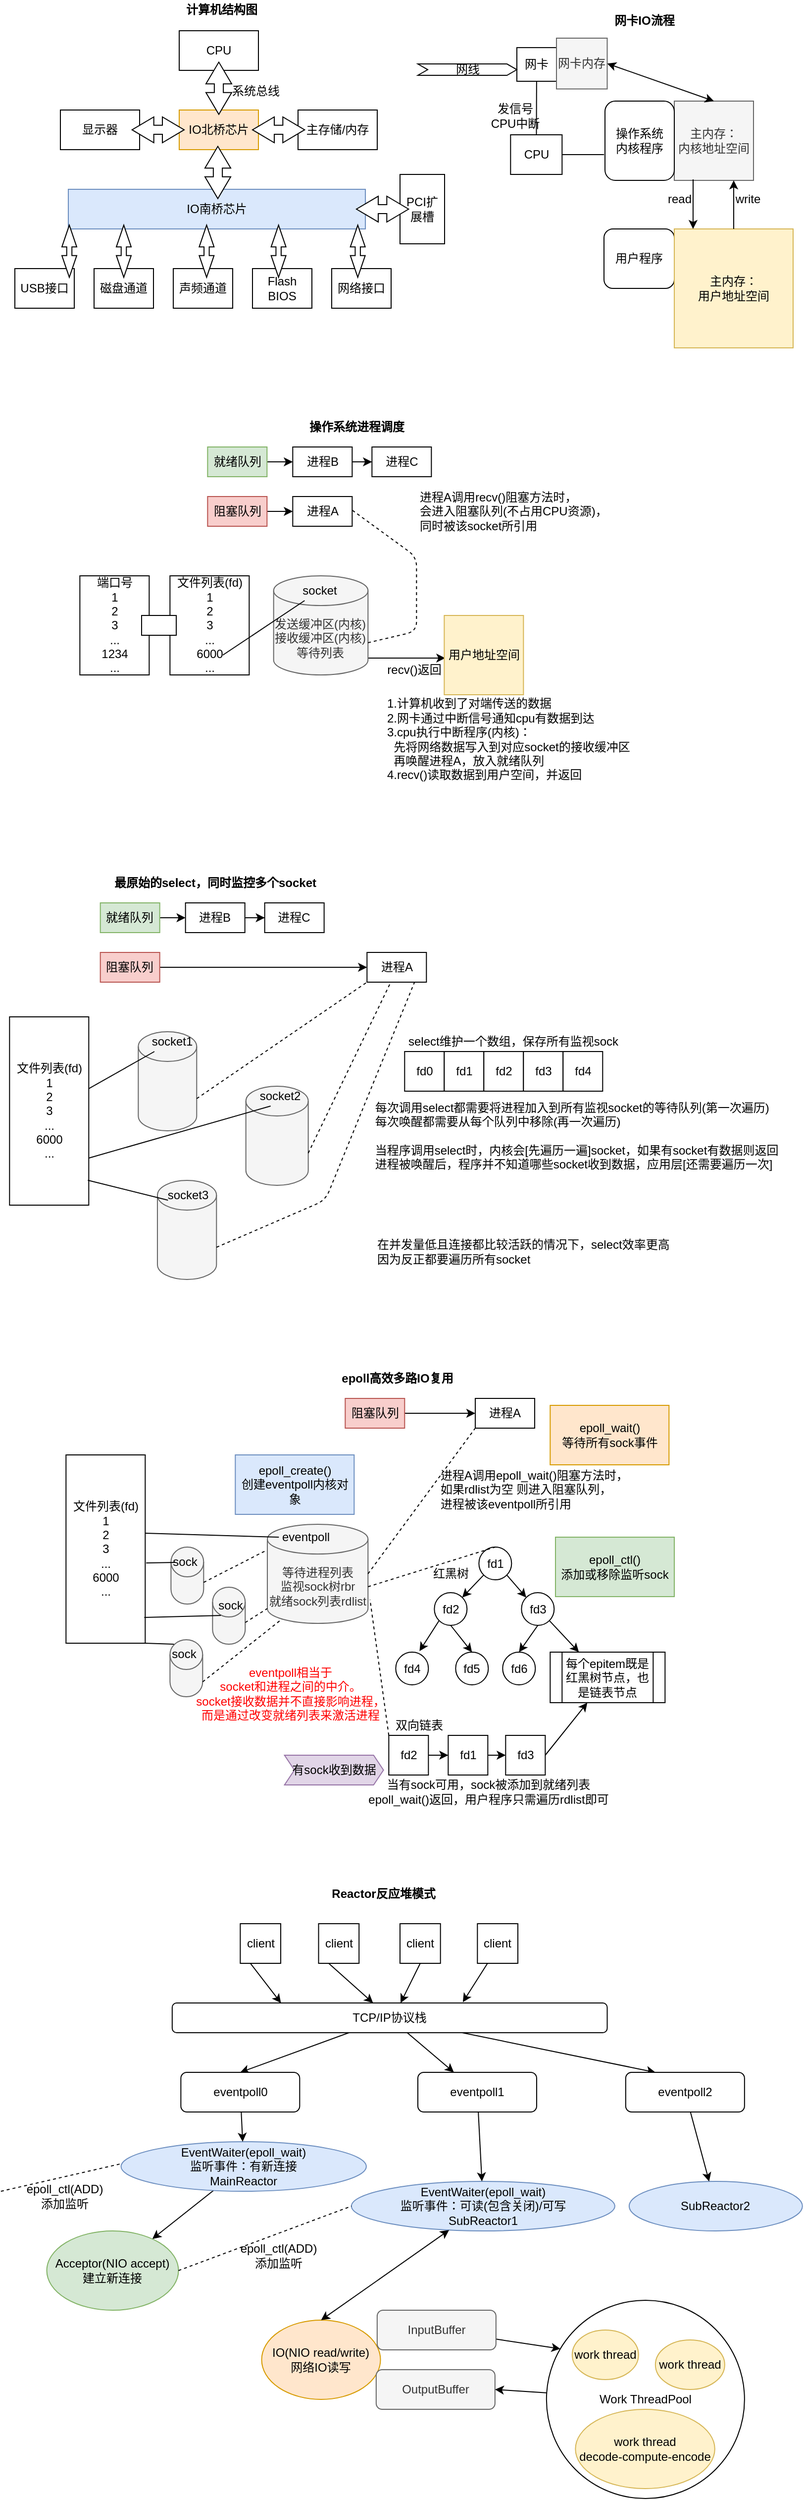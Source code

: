 <mxfile version="13.10.0" type="github">
  <diagram id="yQU9XVNkyh9_PEf1FD41" name="Page-1">
    <mxGraphModel dx="1422" dy="794" grid="1" gridSize="10" guides="1" tooltips="1" connect="1" arrows="1" fold="1" page="1" pageScale="1" pageWidth="827" pageHeight="1169" math="0" shadow="0">
      <root>
        <mxCell id="0" />
        <mxCell id="1" parent="0" />
        <mxCell id="0O0ggUQHUPl4NejqoUbk-1" value="IO北桥芯片" style="rounded=0;whiteSpace=wrap;html=1;fillColor=#ffe6cc;strokeColor=#d79b00;" parent="1" vertex="1">
          <mxGeometry x="191" y="120" width="80" height="40" as="geometry" />
        </mxCell>
        <mxCell id="0O0ggUQHUPl4NejqoUbk-2" value="CPU" style="rounded=0;whiteSpace=wrap;html=1;" parent="1" vertex="1">
          <mxGeometry x="191" y="40" width="80" height="40" as="geometry" />
        </mxCell>
        <mxCell id="0O0ggUQHUPl4NejqoUbk-3" value="显示器" style="rounded=0;whiteSpace=wrap;html=1;" parent="1" vertex="1">
          <mxGeometry x="71" y="120" width="80" height="40" as="geometry" />
        </mxCell>
        <mxCell id="0O0ggUQHUPl4NejqoUbk-4" value="主存储/内存" style="rounded=0;whiteSpace=wrap;html=1;" parent="1" vertex="1">
          <mxGeometry x="311" y="120" width="80" height="40" as="geometry" />
        </mxCell>
        <mxCell id="0O0ggUQHUPl4NejqoUbk-5" value="IO南桥芯片" style="rounded=0;whiteSpace=wrap;html=1;fillColor=#dae8fc;strokeColor=#6c8ebf;" parent="1" vertex="1">
          <mxGeometry x="79" y="200" width="300" height="40" as="geometry" />
        </mxCell>
        <mxCell id="0O0ggUQHUPl4NejqoUbk-6" value="USB接口" style="rounded=0;whiteSpace=wrap;html=1;" parent="1" vertex="1">
          <mxGeometry x="25" y="280" width="60" height="40" as="geometry" />
        </mxCell>
        <mxCell id="0O0ggUQHUPl4NejqoUbk-7" value="磁盘通道" style="rounded=0;whiteSpace=wrap;html=1;" parent="1" vertex="1">
          <mxGeometry x="105" y="280" width="60" height="40" as="geometry" />
        </mxCell>
        <mxCell id="0O0ggUQHUPl4NejqoUbk-8" value="声频通道" style="rounded=0;whiteSpace=wrap;html=1;" parent="1" vertex="1">
          <mxGeometry x="185" y="280" width="60" height="40" as="geometry" />
        </mxCell>
        <mxCell id="0O0ggUQHUPl4NejqoUbk-9" value="Flash BIOS" style="rounded=0;whiteSpace=wrap;html=1;" parent="1" vertex="1">
          <mxGeometry x="265" y="280" width="60" height="40" as="geometry" />
        </mxCell>
        <mxCell id="0O0ggUQHUPl4NejqoUbk-10" value="网络接口" style="rounded=0;whiteSpace=wrap;html=1;" parent="1" vertex="1">
          <mxGeometry x="345" y="280" width="60" height="40" as="geometry" />
        </mxCell>
        <mxCell id="0O0ggUQHUPl4NejqoUbk-11" value="PCI扩展槽" style="rounded=0;whiteSpace=wrap;html=1;" parent="1" vertex="1">
          <mxGeometry x="414" y="185" width="45" height="70" as="geometry" />
        </mxCell>
        <mxCell id="0O0ggUQHUPl4NejqoUbk-16" value="" style="html=1;shadow=0;dashed=0;align=center;verticalAlign=middle;shape=mxgraph.arrows2.twoWayArrow;dy=0.65;dx=22;rotation=90;" parent="1" vertex="1">
          <mxGeometry x="204.67" y="85" width="52.66" height="26.02" as="geometry" />
        </mxCell>
        <mxCell id="0O0ggUQHUPl4NejqoUbk-17" value="系统总线" style="text;html=1;strokeColor=none;fillColor=none;align=center;verticalAlign=middle;whiteSpace=wrap;rounded=0;" parent="1" vertex="1">
          <mxGeometry x="241" y="91.02" width="55" height="20" as="geometry" />
        </mxCell>
        <mxCell id="0O0ggUQHUPl4NejqoUbk-19" value="" style="html=1;shadow=0;dashed=0;align=center;verticalAlign=middle;shape=mxgraph.arrows2.twoWayArrow;dy=0.65;dx=22;rotation=90;" parent="1" vertex="1">
          <mxGeometry x="53.67" y="255" width="52.66" height="15" as="geometry" />
        </mxCell>
        <mxCell id="0O0ggUQHUPl4NejqoUbk-20" value="" style="html=1;shadow=0;dashed=0;align=center;verticalAlign=middle;shape=mxgraph.arrows2.twoWayArrow;dy=0.65;dx=22;rotation=90;" parent="1" vertex="1">
          <mxGeometry x="108.67" y="255" width="52.66" height="15" as="geometry" />
        </mxCell>
        <mxCell id="0O0ggUQHUPl4NejqoUbk-21" value="" style="html=1;shadow=0;dashed=0;align=center;verticalAlign=middle;shape=mxgraph.arrows2.twoWayArrow;dy=0.65;dx=22;rotation=90;" parent="1" vertex="1">
          <mxGeometry x="192.34" y="255" width="52.66" height="15" as="geometry" />
        </mxCell>
        <mxCell id="0O0ggUQHUPl4NejqoUbk-22" value="" style="html=1;shadow=0;dashed=0;align=center;verticalAlign=middle;shape=mxgraph.arrows2.twoWayArrow;dy=0.65;dx=22;rotation=90;" parent="1" vertex="1">
          <mxGeometry x="265" y="255" width="52.66" height="15" as="geometry" />
        </mxCell>
        <mxCell id="0O0ggUQHUPl4NejqoUbk-23" value="" style="html=1;shadow=0;dashed=0;align=center;verticalAlign=middle;shape=mxgraph.arrows2.twoWayArrow;dy=0.65;dx=22;rotation=90;" parent="1" vertex="1">
          <mxGeometry x="345" y="255" width="52.66" height="15" as="geometry" />
        </mxCell>
        <mxCell id="0O0ggUQHUPl4NejqoUbk-24" value="" style="html=1;shadow=0;dashed=0;align=center;verticalAlign=middle;shape=mxgraph.arrows2.twoWayArrow;dy=0.65;dx=22;rotation=90;" parent="1" vertex="1">
          <mxGeometry x="203.67" y="170" width="52.66" height="26.02" as="geometry" />
        </mxCell>
        <mxCell id="0O0ggUQHUPl4NejqoUbk-25" value="" style="html=1;shadow=0;dashed=0;align=center;verticalAlign=middle;shape=mxgraph.arrows2.twoWayArrow;dy=0.65;dx=22;rotation=0;" parent="1" vertex="1">
          <mxGeometry x="143.34" y="126.98" width="52.66" height="26.02" as="geometry" />
        </mxCell>
        <mxCell id="0O0ggUQHUPl4NejqoUbk-26" value="" style="html=1;shadow=0;dashed=0;align=center;verticalAlign=middle;shape=mxgraph.arrows2.twoWayArrow;dy=0.65;dx=22;rotation=0;" parent="1" vertex="1">
          <mxGeometry x="265" y="126.98" width="52.66" height="26.02" as="geometry" />
        </mxCell>
        <mxCell id="0O0ggUQHUPl4NejqoUbk-27" value="" style="html=1;shadow=0;dashed=0;align=center;verticalAlign=middle;shape=mxgraph.arrows2.twoWayArrow;dy=0.65;dx=22;rotation=0;" parent="1" vertex="1">
          <mxGeometry x="370" y="206.99" width="52.66" height="26.02" as="geometry" />
        </mxCell>
        <mxCell id="0O0ggUQHUPl4NejqoUbk-28" value="计算机结构图" style="text;html=1;strokeColor=none;fillColor=none;align=center;verticalAlign=middle;whiteSpace=wrap;rounded=0;fontStyle=1" parent="1" vertex="1">
          <mxGeometry x="177.33" y="9" width="113.67" height="20" as="geometry" />
        </mxCell>
        <mxCell id="0O0ggUQHUPl4NejqoUbk-29" value="网卡IO流程" style="text;html=1;strokeColor=none;fillColor=none;align=center;verticalAlign=middle;whiteSpace=wrap;rounded=0;fontStyle=1" parent="1" vertex="1">
          <mxGeometry x="606" y="20" width="110" height="20" as="geometry" />
        </mxCell>
        <mxCell id="0O0ggUQHUPl4NejqoUbk-31" value="网卡" style="rounded=0;whiteSpace=wrap;html=1;" parent="1" vertex="1">
          <mxGeometry x="532" y="57.04" width="40" height="33.98" as="geometry" />
        </mxCell>
        <mxCell id="0O0ggUQHUPl4NejqoUbk-32" value="网线" style="html=1;shadow=0;dashed=0;align=center;verticalAlign=middle;shape=mxgraph.arrows2.arrow;dy=0;dx=10;notch=10;" parent="1" vertex="1">
          <mxGeometry x="432" y="73.52" width="100" height="11.48" as="geometry" />
        </mxCell>
        <mxCell id="0O0ggUQHUPl4NejqoUbk-34" value="主内存：&lt;br&gt;内核地址空间" style="whiteSpace=wrap;html=1;aspect=fixed;fillColor=#f5f5f5;strokeColor=#666666;fontColor=#333333;" parent="1" vertex="1">
          <mxGeometry x="691" y="111.02" width="80" height="80" as="geometry" />
        </mxCell>
        <mxCell id="0O0ggUQHUPl4NejqoUbk-37" value="操作系统&lt;br&gt;内核程序" style="rounded=1;whiteSpace=wrap;html=1;" parent="1" vertex="1">
          <mxGeometry x="621" y="111.02" width="70" height="80" as="geometry" />
        </mxCell>
        <mxCell id="YSoHbs1g0Of7jDAoTYoA-2" value="用户程序" style="rounded=1;whiteSpace=wrap;html=1;" parent="1" vertex="1">
          <mxGeometry x="620" y="240" width="71" height="60" as="geometry" />
        </mxCell>
        <mxCell id="YSoHbs1g0Of7jDAoTYoA-3" value="主内存：&lt;br&gt;用户地址空间" style="whiteSpace=wrap;html=1;aspect=fixed;fillColor=#fff2cc;strokeColor=#d6b656;" parent="1" vertex="1">
          <mxGeometry x="691" y="240" width="120" height="120" as="geometry" />
        </mxCell>
        <mxCell id="YSoHbs1g0Of7jDAoTYoA-6" value="" style="endArrow=classic;html=1;entryX=0.158;entryY=0;entryDx=0;entryDy=0;entryPerimeter=0;" parent="1" target="YSoHbs1g0Of7jDAoTYoA-3" edge="1">
          <mxGeometry width="50" height="50" relative="1" as="geometry">
            <mxPoint x="710" y="190" as="sourcePoint" />
            <mxPoint x="440" y="370" as="targetPoint" />
          </mxGeometry>
        </mxCell>
        <mxCell id="YSoHbs1g0Of7jDAoTYoA-7" value="read" style="text;html=1;align=center;verticalAlign=middle;resizable=0;points=[];autosize=1;" parent="1" vertex="1">
          <mxGeometry x="676" y="200" width="40" height="20" as="geometry" />
        </mxCell>
        <mxCell id="YSoHbs1g0Of7jDAoTYoA-8" value="" style="endArrow=classic;html=1;entryX=0.75;entryY=1;entryDx=0;entryDy=0;" parent="1" source="YSoHbs1g0Of7jDAoTYoA-3" target="0O0ggUQHUPl4NejqoUbk-34" edge="1">
          <mxGeometry width="50" height="50" relative="1" as="geometry">
            <mxPoint x="390" y="420" as="sourcePoint" />
            <mxPoint x="440" y="370" as="targetPoint" />
          </mxGeometry>
        </mxCell>
        <mxCell id="YSoHbs1g0Of7jDAoTYoA-9" value="write" style="text;html=1;align=center;verticalAlign=middle;resizable=0;points=[];autosize=1;" parent="1" vertex="1">
          <mxGeometry x="745" y="200" width="40" height="20" as="geometry" />
        </mxCell>
        <mxCell id="YSoHbs1g0Of7jDAoTYoA-10" value="CPU" style="rounded=0;whiteSpace=wrap;html=1;" parent="1" vertex="1">
          <mxGeometry x="525.66" y="145" width="52" height="40" as="geometry" />
        </mxCell>
        <mxCell id="YSoHbs1g0Of7jDAoTYoA-11" value="" style="endArrow=none;html=1;" parent="1" source="YSoHbs1g0Of7jDAoTYoA-10" target="0O0ggUQHUPl4NejqoUbk-31" edge="1">
          <mxGeometry width="50" height="50" relative="1" as="geometry">
            <mxPoint x="530" y="196.02" as="sourcePoint" />
            <mxPoint x="585" y="146" as="targetPoint" />
          </mxGeometry>
        </mxCell>
        <mxCell id="YSoHbs1g0Of7jDAoTYoA-14" value="发信号&lt;br&gt;CPU中断" style="text;html=1;align=center;verticalAlign=middle;resizable=0;points=[];autosize=1;" parent="1" vertex="1">
          <mxGeometry x="500" y="111.02" width="60" height="30" as="geometry" />
        </mxCell>
        <mxCell id="YSoHbs1g0Of7jDAoTYoA-16" value="" style="endArrow=none;html=1;exitX=1;exitY=0.5;exitDx=0;exitDy=0;" parent="1" source="YSoHbs1g0Of7jDAoTYoA-10" edge="1">
          <mxGeometry width="50" height="50" relative="1" as="geometry">
            <mxPoint x="613" y="201" as="sourcePoint" />
            <mxPoint x="620" y="165" as="targetPoint" />
          </mxGeometry>
        </mxCell>
        <mxCell id="YSoHbs1g0Of7jDAoTYoA-17" value="操作系统进程调度" style="text;html=1;align=center;verticalAlign=middle;resizable=0;points=[];autosize=1;fontStyle=1" parent="1" vertex="1">
          <mxGeometry x="314.67" y="430" width="110" height="20" as="geometry" />
        </mxCell>
        <mxCell id="YSoHbs1g0Of7jDAoTYoA-25" value="" style="edgeStyle=orthogonalEdgeStyle;rounded=0;orthogonalLoop=1;jettySize=auto;html=1;entryX=0;entryY=0.5;entryDx=0;entryDy=0;" parent="1" source="YSoHbs1g0Of7jDAoTYoA-18" edge="1">
          <mxGeometry relative="1" as="geometry">
            <mxPoint x="305.67" y="475" as="targetPoint" />
          </mxGeometry>
        </mxCell>
        <mxCell id="YSoHbs1g0Of7jDAoTYoA-18" value="就绪队列" style="whiteSpace=wrap;html=1;fillColor=#d5e8d4;strokeColor=#82b366;" parent="1" vertex="1">
          <mxGeometry x="219.67" y="460" width="60" height="30" as="geometry" />
        </mxCell>
        <mxCell id="YSoHbs1g0Of7jDAoTYoA-30" value="" style="edgeStyle=orthogonalEdgeStyle;rounded=0;orthogonalLoop=1;jettySize=auto;html=1;" parent="1" source="YSoHbs1g0Of7jDAoTYoA-21" target="YSoHbs1g0Of7jDAoTYoA-22" edge="1">
          <mxGeometry relative="1" as="geometry" />
        </mxCell>
        <mxCell id="YSoHbs1g0Of7jDAoTYoA-21" value="进程B" style="whiteSpace=wrap;html=1;" parent="1" vertex="1">
          <mxGeometry x="305.67" y="460" width="60" height="30" as="geometry" />
        </mxCell>
        <mxCell id="YSoHbs1g0Of7jDAoTYoA-22" value="进程C" style="whiteSpace=wrap;html=1;" parent="1" vertex="1">
          <mxGeometry x="385.67" y="460" width="60" height="30" as="geometry" />
        </mxCell>
        <mxCell id="YSoHbs1g0Of7jDAoTYoA-31" value="" style="edgeStyle=orthogonalEdgeStyle;rounded=0;orthogonalLoop=1;jettySize=auto;html=1;entryX=0;entryY=0.5;entryDx=0;entryDy=0;" parent="1" source="YSoHbs1g0Of7jDAoTYoA-32" target="YSoHbs1g0Of7jDAoTYoA-33" edge="1">
          <mxGeometry relative="1" as="geometry" />
        </mxCell>
        <mxCell id="YSoHbs1g0Of7jDAoTYoA-32" value="阻塞队列" style="whiteSpace=wrap;html=1;fillColor=#f8cecc;strokeColor=#b85450;" parent="1" vertex="1">
          <mxGeometry x="219.67" y="510" width="60" height="30" as="geometry" />
        </mxCell>
        <mxCell id="YSoHbs1g0Of7jDAoTYoA-33" value="进程A" style="whiteSpace=wrap;html=1;" parent="1" vertex="1">
          <mxGeometry x="305.67" y="510" width="60" height="30" as="geometry" />
        </mxCell>
        <mxCell id="YSoHbs1g0Of7jDAoTYoA-34" value="文件列表(fd)&lt;br&gt;1&lt;br&gt;2&lt;br&gt;3&lt;br&gt;...&lt;br&gt;6000&lt;br&gt;..." style="whiteSpace=wrap;html=1;" parent="1" vertex="1">
          <mxGeometry x="181.67" y="590" width="80" height="100" as="geometry" />
        </mxCell>
        <mxCell id="YSoHbs1g0Of7jDAoTYoA-43" value="" style="edgeStyle=orthogonalEdgeStyle;rounded=0;orthogonalLoop=1;jettySize=auto;html=1;" parent="1" edge="1">
          <mxGeometry relative="1" as="geometry">
            <mxPoint x="381.67" y="673" as="sourcePoint" />
            <mxPoint x="459.67" y="673" as="targetPoint" />
          </mxGeometry>
        </mxCell>
        <mxCell id="YSoHbs1g0Of7jDAoTYoA-35" value="发送缓冲区(内核)&lt;br&gt;接收缓冲区(内核)&lt;br&gt;等待列表" style="shape=cylinder3;whiteSpace=wrap;html=1;boundedLbl=1;backgroundOutline=1;size=15;align=center;fillColor=#f5f5f5;strokeColor=#666666;fontColor=#333333;" parent="1" vertex="1">
          <mxGeometry x="286.34" y="590" width="95.33" height="100" as="geometry" />
        </mxCell>
        <mxCell id="YSoHbs1g0Of7jDAoTYoA-36" value="" style="endArrow=none;dashed=1;html=1;entryX=1;entryY=0.75;entryDx=0;entryDy=0;exitX=1;exitY=0;exitDx=0;exitDy=67.5;exitPerimeter=0;" parent="1" source="YSoHbs1g0Of7jDAoTYoA-35" edge="1">
          <mxGeometry width="50" height="50" relative="1" as="geometry">
            <mxPoint x="420.67" y="646" as="sourcePoint" />
            <mxPoint x="365.67" y="523.75" as="targetPoint" />
            <Array as="points">
              <mxPoint x="430.67" y="646" />
              <mxPoint x="430.67" y="571" />
            </Array>
          </mxGeometry>
        </mxCell>
        <mxCell id="YSoHbs1g0Of7jDAoTYoA-37" value="socket" style="text;html=1;strokeColor=none;fillColor=none;align=center;verticalAlign=middle;whiteSpace=wrap;rounded=0;" parent="1" vertex="1">
          <mxGeometry x="312.67" y="595" width="40" height="20" as="geometry" />
        </mxCell>
        <mxCell id="YSoHbs1g0Of7jDAoTYoA-38" value="" style="endArrow=none;html=1;exitX=0.667;exitY=0.8;exitDx=0;exitDy=0;exitPerimeter=0;" parent="1" source="YSoHbs1g0Of7jDAoTYoA-34" target="YSoHbs1g0Of7jDAoTYoA-37" edge="1">
          <mxGeometry width="50" height="50" relative="1" as="geometry">
            <mxPoint x="471.67" y="490" as="sourcePoint" />
            <mxPoint x="521.67" y="440" as="targetPoint" />
          </mxGeometry>
        </mxCell>
        <mxCell id="YSoHbs1g0Of7jDAoTYoA-39" value="进程A调用recv()阻塞方法时，&lt;br&gt;会进入阻塞队列(不占用CPU资源)，&lt;br&gt;同时被该socket所引用" style="text;html=1;align=left;verticalAlign=middle;resizable=0;points=[];autosize=1;" parent="1" vertex="1">
          <mxGeometry x="431.67" y="500" width="200" height="50" as="geometry" />
        </mxCell>
        <mxCell id="YSoHbs1g0Of7jDAoTYoA-40" value="1.计算机收到了对端传送的数据&lt;br&gt;2.网卡通过中断信号通知cpu有数据到达&lt;br&gt;3.cpu执行中断程序(内核)：&lt;br&gt;&amp;nbsp; 先将网络数据写入到对应socket的接收缓冲区&lt;br&gt;&amp;nbsp; 再唤醒进程A，放入就绪队列&lt;br&gt;4.recv()读取数据到用户空间，并返回" style="text;html=1;align=left;verticalAlign=middle;resizable=0;points=[];autosize=1;" parent="1" vertex="1">
          <mxGeometry x="399.33" y="710" width="260" height="90" as="geometry" />
        </mxCell>
        <mxCell id="YSoHbs1g0Of7jDAoTYoA-41" value="用户地址空间" style="whiteSpace=wrap;html=1;aspect=fixed;fillColor=#fff2cc;strokeColor=#d6b656;" parent="1" vertex="1">
          <mxGeometry x="458.67" y="630" width="80" height="80" as="geometry" />
        </mxCell>
        <mxCell id="YSoHbs1g0Of7jDAoTYoA-44" value="recv()返回" style="text;html=1;align=center;verticalAlign=middle;resizable=0;points=[];autosize=1;" parent="1" vertex="1">
          <mxGeometry x="392.67" y="675" width="70" height="20" as="geometry" />
        </mxCell>
        <mxCell id="YSoHbs1g0Of7jDAoTYoA-46" value="网卡内存" style="whiteSpace=wrap;html=1;aspect=fixed;fillColor=#f5f5f5;strokeColor=#666666;fontColor=#333333;" parent="1" vertex="1">
          <mxGeometry x="572" y="47.5" width="51.25" height="51.25" as="geometry" />
        </mxCell>
        <mxCell id="YSoHbs1g0Of7jDAoTYoA-48" value="" style="endArrow=classic;startArrow=classic;html=1;entryX=1;entryY=0.5;entryDx=0;entryDy=0;exitX=0.5;exitY=0;exitDx=0;exitDy=0;" parent="1" source="0O0ggUQHUPl4NejqoUbk-34" target="YSoHbs1g0Of7jDAoTYoA-46" edge="1">
          <mxGeometry width="50" height="50" relative="1" as="geometry">
            <mxPoint x="390" y="400" as="sourcePoint" />
            <mxPoint x="440" y="350" as="targetPoint" />
          </mxGeometry>
        </mxCell>
        <mxCell id="YSoHbs1g0Of7jDAoTYoA-49" value="端口号&lt;br&gt;1&lt;br&gt;2&lt;br&gt;3&lt;br&gt;...&lt;br&gt;1234&lt;br&gt;..." style="whiteSpace=wrap;html=1;" parent="1" vertex="1">
          <mxGeometry x="90.67" y="590" width="70" height="100" as="geometry" />
        </mxCell>
        <mxCell id="YSoHbs1g0Of7jDAoTYoA-51" value="" style="rounded=0;whiteSpace=wrap;html=1;align=left;" parent="1" vertex="1">
          <mxGeometry x="153" y="630" width="35" height="20" as="geometry" />
        </mxCell>
        <mxCell id="IQ0oZYOpI-zYL626lHms-1" value="" style="edgeStyle=orthogonalEdgeStyle;rounded=0;orthogonalLoop=1;jettySize=auto;html=1;entryX=0;entryY=0.5;entryDx=0;entryDy=0;" parent="1" source="IQ0oZYOpI-zYL626lHms-2" edge="1">
          <mxGeometry relative="1" as="geometry">
            <mxPoint x="197.33" y="935" as="targetPoint" />
          </mxGeometry>
        </mxCell>
        <mxCell id="IQ0oZYOpI-zYL626lHms-2" value="就绪队列" style="whiteSpace=wrap;html=1;fillColor=#d5e8d4;strokeColor=#82b366;" parent="1" vertex="1">
          <mxGeometry x="111.33" y="920" width="60" height="30" as="geometry" />
        </mxCell>
        <mxCell id="IQ0oZYOpI-zYL626lHms-3" value="" style="edgeStyle=orthogonalEdgeStyle;rounded=0;orthogonalLoop=1;jettySize=auto;html=1;" parent="1" source="IQ0oZYOpI-zYL626lHms-4" target="IQ0oZYOpI-zYL626lHms-5" edge="1">
          <mxGeometry relative="1" as="geometry" />
        </mxCell>
        <mxCell id="IQ0oZYOpI-zYL626lHms-4" value="进程B" style="whiteSpace=wrap;html=1;" parent="1" vertex="1">
          <mxGeometry x="197.33" y="920" width="60" height="30" as="geometry" />
        </mxCell>
        <mxCell id="IQ0oZYOpI-zYL626lHms-5" value="进程C" style="whiteSpace=wrap;html=1;" parent="1" vertex="1">
          <mxGeometry x="277.33" y="920" width="60" height="30" as="geometry" />
        </mxCell>
        <mxCell id="IQ0oZYOpI-zYL626lHms-6" value="" style="edgeStyle=orthogonalEdgeStyle;rounded=0;orthogonalLoop=1;jettySize=auto;html=1;entryX=0;entryY=0.5;entryDx=0;entryDy=0;" parent="1" source="IQ0oZYOpI-zYL626lHms-7" target="IQ0oZYOpI-zYL626lHms-8" edge="1">
          <mxGeometry relative="1" as="geometry" />
        </mxCell>
        <mxCell id="IQ0oZYOpI-zYL626lHms-7" value="阻塞队列" style="whiteSpace=wrap;html=1;fillColor=#f8cecc;strokeColor=#b85450;" parent="1" vertex="1">
          <mxGeometry x="111.33" y="970" width="60" height="30" as="geometry" />
        </mxCell>
        <mxCell id="IQ0oZYOpI-zYL626lHms-8" value="进程A" style="whiteSpace=wrap;html=1;" parent="1" vertex="1">
          <mxGeometry x="380.66" y="970" width="60" height="30" as="geometry" />
        </mxCell>
        <mxCell id="IQ0oZYOpI-zYL626lHms-9" value="文件列表(fd)&lt;br&gt;1&lt;br&gt;2&lt;br&gt;3&lt;br&gt;...&lt;br&gt;6000&lt;br&gt;..." style="whiteSpace=wrap;html=1;" parent="1" vertex="1">
          <mxGeometry x="19.66" y="1035" width="80" height="190" as="geometry" />
        </mxCell>
        <mxCell id="IQ0oZYOpI-zYL626lHms-10" value="" style="shape=cylinder3;whiteSpace=wrap;html=1;boundedLbl=1;backgroundOutline=1;size=15;align=center;fillColor=#f5f5f5;strokeColor=#666666;fontColor=#333333;" parent="1" vertex="1">
          <mxGeometry x="149.67" y="1050" width="58.99" height="100" as="geometry" />
        </mxCell>
        <mxCell id="IQ0oZYOpI-zYL626lHms-11" value="socket1" style="text;html=1;strokeColor=none;fillColor=none;align=center;verticalAlign=middle;whiteSpace=wrap;rounded=0;" parent="1" vertex="1">
          <mxGeometry x="163.66" y="1050" width="40" height="20" as="geometry" />
        </mxCell>
        <mxCell id="IQ0oZYOpI-zYL626lHms-12" value="" style="endArrow=none;html=1;" parent="1" source="IQ0oZYOpI-zYL626lHms-9" target="IQ0oZYOpI-zYL626lHms-11" edge="1">
          <mxGeometry width="50" height="50" relative="1" as="geometry">
            <mxPoint x="422.33" y="930" as="sourcePoint" />
            <mxPoint x="472.33" y="880" as="targetPoint" />
          </mxGeometry>
        </mxCell>
        <mxCell id="IQ0oZYOpI-zYL626lHms-14" value="最原始的select，同时监控多个socket" style="text;html=1;align=center;verticalAlign=middle;resizable=0;points=[];autosize=1;fontStyle=1" parent="1" vertex="1">
          <mxGeometry x="117.33" y="890" width="220" height="20" as="geometry" />
        </mxCell>
        <mxCell id="IQ0oZYOpI-zYL626lHms-15" value="" style="shape=cylinder3;whiteSpace=wrap;html=1;boundedLbl=1;backgroundOutline=1;size=15;align=center;fillColor=#f5f5f5;strokeColor=#666666;fontColor=#333333;" parent="1" vertex="1">
          <mxGeometry x="258.33" y="1105" width="62.99" height="100" as="geometry" />
        </mxCell>
        <mxCell id="IQ0oZYOpI-zYL626lHms-16" value="" style="shape=cylinder3;whiteSpace=wrap;html=1;boundedLbl=1;backgroundOutline=1;size=15;align=center;fillColor=#f5f5f5;strokeColor=#666666;fontColor=#333333;" parent="1" vertex="1">
          <mxGeometry x="168.99" y="1200" width="59.67" height="100" as="geometry" />
        </mxCell>
        <mxCell id="IQ0oZYOpI-zYL626lHms-17" value="socket2" style="text;html=1;strokeColor=none;fillColor=none;align=center;verticalAlign=middle;whiteSpace=wrap;rounded=0;" parent="1" vertex="1">
          <mxGeometry x="273.32" y="1105" width="40" height="20" as="geometry" />
        </mxCell>
        <mxCell id="IQ0oZYOpI-zYL626lHms-18" value="socket3" style="text;html=1;strokeColor=none;fillColor=none;align=center;verticalAlign=middle;whiteSpace=wrap;rounded=0;" parent="1" vertex="1">
          <mxGeometry x="179.66" y="1205" width="40" height="20" as="geometry" />
        </mxCell>
        <mxCell id="IQ0oZYOpI-zYL626lHms-32" value="" style="endArrow=none;html=1;entryX=0.25;entryY=1;entryDx=0;entryDy=0;exitX=1;exitY=0.75;exitDx=0;exitDy=0;" parent="1" source="IQ0oZYOpI-zYL626lHms-9" target="IQ0oZYOpI-zYL626lHms-17" edge="1">
          <mxGeometry width="50" height="50" relative="1" as="geometry">
            <mxPoint x="93.99" y="1195" as="sourcePoint" />
            <mxPoint x="193.99" y="1035" as="targetPoint" />
          </mxGeometry>
        </mxCell>
        <mxCell id="IQ0oZYOpI-zYL626lHms-33" value="" style="endArrow=none;html=1;exitX=0.988;exitY=0.868;exitDx=0;exitDy=0;exitPerimeter=0;entryX=0;entryY=0.75;entryDx=0;entryDy=0;" parent="1" source="IQ0oZYOpI-zYL626lHms-9" target="IQ0oZYOpI-zYL626lHms-18" edge="1">
          <mxGeometry width="50" height="50" relative="1" as="geometry">
            <mxPoint x="248.66" y="1060" as="sourcePoint" />
            <mxPoint x="298.66" y="1010" as="targetPoint" />
          </mxGeometry>
        </mxCell>
        <mxCell id="IQ0oZYOpI-zYL626lHms-35" value="" style="endArrow=none;dashed=1;html=1;entryX=0;entryY=1;entryDx=0;entryDy=0;exitX=1;exitY=0;exitDx=0;exitDy=67.5;exitPerimeter=0;" parent="1" source="IQ0oZYOpI-zYL626lHms-10" target="IQ0oZYOpI-zYL626lHms-8" edge="1">
          <mxGeometry width="50" height="50" relative="1" as="geometry">
            <mxPoint x="248.66" y="1060" as="sourcePoint" />
            <mxPoint x="298.66" y="1010" as="targetPoint" />
          </mxGeometry>
        </mxCell>
        <mxCell id="IQ0oZYOpI-zYL626lHms-36" value="" style="endArrow=none;dashed=1;html=1;entryX=0.4;entryY=1;entryDx=0;entryDy=0;exitX=1;exitY=0;exitDx=0;exitDy=67.5;exitPerimeter=0;entryPerimeter=0;" parent="1" source="IQ0oZYOpI-zYL626lHms-15" target="IQ0oZYOpI-zYL626lHms-8" edge="1">
          <mxGeometry width="50" height="50" relative="1" as="geometry">
            <mxPoint x="248.66" y="1060" as="sourcePoint" />
            <mxPoint x="298.66" y="1010" as="targetPoint" />
            <Array as="points" />
          </mxGeometry>
        </mxCell>
        <mxCell id="IQ0oZYOpI-zYL626lHms-37" value="" style="endArrow=none;dashed=1;html=1;exitX=1;exitY=0;exitDx=0;exitDy=67.5;exitPerimeter=0;" parent="1" source="IQ0oZYOpI-zYL626lHms-16" edge="1">
          <mxGeometry width="50" height="50" relative="1" as="geometry">
            <mxPoint x="248.66" y="1060" as="sourcePoint" />
            <mxPoint x="428.66" y="1000" as="targetPoint" />
            <Array as="points">
              <mxPoint x="338.66" y="1220" />
            </Array>
          </mxGeometry>
        </mxCell>
        <mxCell id="jj7dlDyVsFg3a79DTdNf-30" value="fd0" style="rounded=0;whiteSpace=wrap;html=1;" parent="1" vertex="1">
          <mxGeometry x="418.66" y="1070" width="40" height="40" as="geometry" />
        </mxCell>
        <mxCell id="jj7dlDyVsFg3a79DTdNf-31" value="fd1" style="rounded=0;whiteSpace=wrap;html=1;" parent="1" vertex="1">
          <mxGeometry x="458.66" y="1070" width="40" height="40" as="geometry" />
        </mxCell>
        <mxCell id="jj7dlDyVsFg3a79DTdNf-32" value="fd2" style="rounded=0;whiteSpace=wrap;html=1;" parent="1" vertex="1">
          <mxGeometry x="498.66" y="1070" width="40" height="40" as="geometry" />
        </mxCell>
        <mxCell id="jj7dlDyVsFg3a79DTdNf-34" value="fd3" style="rounded=0;whiteSpace=wrap;html=1;" parent="1" vertex="1">
          <mxGeometry x="538.66" y="1070" width="40" height="40" as="geometry" />
        </mxCell>
        <mxCell id="jj7dlDyVsFg3a79DTdNf-35" value="&lt;div style=&quot;text-align: left&quot;&gt;&lt;span&gt;每次调用select都需要将进程加入到所有监视socket的等待队列(第一次遍历)&lt;/span&gt;&lt;br&gt;&lt;/div&gt;&lt;div style=&quot;text-align: left&quot;&gt;&lt;span&gt;每次唤醒都需要从每个队列中移除(再一次遍历)&lt;br&gt;&lt;/span&gt;&lt;/div&gt;&lt;div style=&quot;text-align: left&quot;&gt;&lt;span&gt;&lt;br&gt;&lt;/span&gt;&lt;/div&gt;&lt;div style=&quot;text-align: left&quot;&gt;&lt;span&gt;当程序调用select时，内核会[先遍历一遍]socket，如果有socket有数据则返回&lt;br&gt;&lt;/span&gt;&lt;/div&gt;&lt;div style=&quot;text-align: left&quot;&gt;&lt;span&gt;进程被唤醒后，程序并不知道哪些socket收到数据，应用层[还需要遍历一次]&lt;br&gt;&lt;/span&gt;&lt;/div&gt;" style="text;html=1;align=center;verticalAlign=middle;resizable=0;points=[];autosize=1;" parent="1" vertex="1">
          <mxGeometry x="381.66" y="1115" width="420" height="80" as="geometry" />
        </mxCell>
        <mxCell id="jj7dlDyVsFg3a79DTdNf-37" value="fd4" style="rounded=0;whiteSpace=wrap;html=1;" parent="1" vertex="1">
          <mxGeometry x="578.66" y="1070" width="40" height="40" as="geometry" />
        </mxCell>
        <mxCell id="jj7dlDyVsFg3a79DTdNf-38" value="epoll高效多路IO复用" style="text;html=1;align=center;verticalAlign=middle;resizable=0;points=[];autosize=1;fontStyle=1" parent="1" vertex="1">
          <mxGeometry x="345.66" y="1390" width="130" height="20" as="geometry" />
        </mxCell>
        <mxCell id="HRSG6da-3cRrjabeF-wA-2" value="epoll_create()&lt;br&gt;创建eventpoll内核对象" style="rounded=0;whiteSpace=wrap;html=1;fillColor=#dae8fc;strokeColor=#6c8ebf;" parent="1" vertex="1">
          <mxGeometry x="247.66" y="1477" width="120" height="60" as="geometry" />
        </mxCell>
        <mxCell id="HRSG6da-3cRrjabeF-wA-3" value="epoll_ctl()&lt;br&gt;添加或移除监听sock" style="rounded=0;whiteSpace=wrap;html=1;fillColor=#d5e8d4;strokeColor=#82b366;" parent="1" vertex="1">
          <mxGeometry x="571" y="1560" width="120" height="60" as="geometry" />
        </mxCell>
        <mxCell id="HRSG6da-3cRrjabeF-wA-4" value="epoll_wait()&lt;br&gt;等待所有sock事件" style="rounded=0;whiteSpace=wrap;html=1;fillColor=#ffe6cc;strokeColor=#d79b00;" parent="1" vertex="1">
          <mxGeometry x="565.66" y="1427" width="120" height="60" as="geometry" />
        </mxCell>
        <mxCell id="HRSG6da-3cRrjabeF-wA-9" value="" style="edgeStyle=orthogonalEdgeStyle;rounded=0;orthogonalLoop=1;jettySize=auto;html=1;entryX=0;entryY=0.5;entryDx=0;entryDy=0;" parent="1" source="HRSG6da-3cRrjabeF-wA-6" target="HRSG6da-3cRrjabeF-wA-7" edge="1">
          <mxGeometry relative="1" as="geometry" />
        </mxCell>
        <mxCell id="HRSG6da-3cRrjabeF-wA-6" value="fd2" style="rounded=0;whiteSpace=wrap;html=1;" parent="1" vertex="1">
          <mxGeometry x="402.67" y="1760" width="40" height="40" as="geometry" />
        </mxCell>
        <mxCell id="HRSG6da-3cRrjabeF-wA-7" value="fd1" style="rounded=0;whiteSpace=wrap;html=1;" parent="1" vertex="1">
          <mxGeometry x="462.67" y="1760" width="40" height="40" as="geometry" />
        </mxCell>
        <mxCell id="HRSG6da-3cRrjabeF-wA-66" style="edgeStyle=none;rounded=0;orthogonalLoop=1;jettySize=auto;html=1;exitX=1;exitY=0.5;exitDx=0;exitDy=0;" parent="1" source="HRSG6da-3cRrjabeF-wA-8" target="HRSG6da-3cRrjabeF-wA-65" edge="1">
          <mxGeometry relative="1" as="geometry" />
        </mxCell>
        <mxCell id="HRSG6da-3cRrjabeF-wA-8" value="fd3" style="rounded=0;whiteSpace=wrap;html=1;" parent="1" vertex="1">
          <mxGeometry x="520.67" y="1760" width="40" height="40" as="geometry" />
        </mxCell>
        <mxCell id="HRSG6da-3cRrjabeF-wA-10" value="" style="endArrow=classic;html=1;exitX=1;exitY=0.5;exitDx=0;exitDy=0;entryX=0;entryY=0.5;entryDx=0;entryDy=0;" parent="1" source="HRSG6da-3cRrjabeF-wA-7" target="HRSG6da-3cRrjabeF-wA-8" edge="1">
          <mxGeometry width="50" height="50" relative="1" as="geometry">
            <mxPoint x="655" y="1640" as="sourcePoint" />
            <mxPoint x="705" y="1590" as="targetPoint" />
          </mxGeometry>
        </mxCell>
        <mxCell id="HRSG6da-3cRrjabeF-wA-11" value="&lt;span style=&quot;text-align: left&quot;&gt;select维护一个数组，保存所有监视sock&lt;/span&gt;" style="text;html=1;strokeColor=none;fillColor=none;align=center;verticalAlign=middle;whiteSpace=wrap;rounded=0;" parent="1" vertex="1">
          <mxGeometry x="418.66" y="1050" width="219" height="20" as="geometry" />
        </mxCell>
        <mxCell id="HRSG6da-3cRrjabeF-wA-12" value="当有sock可用，sock被添加到就绪列表&lt;br&gt;epoll_wait()返回，用户程序只需遍历rdlist即可" style="text;html=1;align=center;verticalAlign=middle;resizable=0;points=[];autosize=1;" parent="1" vertex="1">
          <mxGeometry x="373.0" y="1802" width="260" height="30" as="geometry" />
        </mxCell>
        <mxCell id="HRSG6da-3cRrjabeF-wA-13" value="在并发量低且连接都比较活跃的情况下，select效率更高&lt;br&gt;因为反正都要遍历所有socket" style="text;html=1;align=left;verticalAlign=middle;resizable=0;points=[];autosize=1;" parent="1" vertex="1">
          <mxGeometry x="388.66" y="1257" width="310" height="30" as="geometry" />
        </mxCell>
        <mxCell id="HRSG6da-3cRrjabeF-wA-14" value="文件列表(fd)&lt;br&gt;1&lt;br&gt;2&lt;br&gt;3&lt;br&gt;...&lt;br&gt;6000&lt;br&gt;..." style="whiteSpace=wrap;html=1;" parent="1" vertex="1">
          <mxGeometry x="76.66" y="1477" width="80" height="190" as="geometry" />
        </mxCell>
        <mxCell id="HRSG6da-3cRrjabeF-wA-15" value="等待进程列表&lt;br&gt;监视sock树rbr&lt;br&gt;就绪sock列表rdlist" style="shape=cylinder3;whiteSpace=wrap;html=1;boundedLbl=1;backgroundOutline=1;size=15;align=center;fillColor=#f5f5f5;strokeColor=#666666;fontColor=#333333;" parent="1" vertex="1">
          <mxGeometry x="280.01" y="1547" width="101.65" height="100" as="geometry" />
        </mxCell>
        <mxCell id="HRSG6da-3cRrjabeF-wA-16" value="" style="endArrow=none;html=1;exitX=1;exitY=0.416;exitDx=0;exitDy=0;exitPerimeter=0;" parent="1" source="HRSG6da-3cRrjabeF-wA-14" edge="1">
          <mxGeometry width="50" height="50" relative="1" as="geometry">
            <mxPoint x="230" y="1584.419" as="sourcePoint" />
            <mxPoint x="291.66" y="1560" as="targetPoint" />
          </mxGeometry>
        </mxCell>
        <mxCell id="HRSG6da-3cRrjabeF-wA-17" value="eventpoll" style="text;html=1;strokeColor=none;fillColor=none;align=center;verticalAlign=middle;whiteSpace=wrap;rounded=0;" parent="1" vertex="1">
          <mxGeometry x="299" y="1550" width="40" height="20" as="geometry" />
        </mxCell>
        <mxCell id="HRSG6da-3cRrjabeF-wA-18" value="进程A调用epoll_wait()阻塞方法时，&lt;br&gt;如果rdlist为空 则进入阻塞队列，&lt;br&gt;进程被该eventpoll所引用" style="text;html=1;align=left;verticalAlign=middle;resizable=0;points=[];autosize=1;" parent="1" vertex="1">
          <mxGeometry x="453" y="1487" width="200" height="50" as="geometry" />
        </mxCell>
        <mxCell id="HRSG6da-3cRrjabeF-wA-19" value="" style="edgeStyle=orthogonalEdgeStyle;rounded=0;orthogonalLoop=1;jettySize=auto;html=1;entryX=0;entryY=0.5;entryDx=0;entryDy=0;" parent="1" source="HRSG6da-3cRrjabeF-wA-20" target="HRSG6da-3cRrjabeF-wA-21" edge="1">
          <mxGeometry relative="1" as="geometry" />
        </mxCell>
        <mxCell id="HRSG6da-3cRrjabeF-wA-20" value="阻塞队列" style="whiteSpace=wrap;html=1;fillColor=#f8cecc;strokeColor=#b85450;" parent="1" vertex="1">
          <mxGeometry x="358.66" y="1420" width="60" height="30" as="geometry" />
        </mxCell>
        <mxCell id="HRSG6da-3cRrjabeF-wA-21" value="进程A" style="whiteSpace=wrap;html=1;" parent="1" vertex="1">
          <mxGeometry x="490" y="1420" width="60" height="30" as="geometry" />
        </mxCell>
        <mxCell id="HRSG6da-3cRrjabeF-wA-23" value="" style="endArrow=none;dashed=1;html=1;exitX=1;exitY=0.5;exitDx=0;exitDy=0;exitPerimeter=0;entryX=0;entryY=1;entryDx=0;entryDy=0;" parent="1" source="HRSG6da-3cRrjabeF-wA-15" target="HRSG6da-3cRrjabeF-wA-21" edge="1">
          <mxGeometry width="50" height="50" relative="1" as="geometry">
            <mxPoint x="498" y="1590" as="sourcePoint" />
            <mxPoint x="548" y="1540" as="targetPoint" />
          </mxGeometry>
        </mxCell>
        <mxCell id="HRSG6da-3cRrjabeF-wA-32" style="rounded=0;orthogonalLoop=1;jettySize=auto;html=1;exitX=0;exitY=1;exitDx=0;exitDy=0;entryX=1;entryY=0;entryDx=0;entryDy=0;" parent="1" source="HRSG6da-3cRrjabeF-wA-25" target="HRSG6da-3cRrjabeF-wA-26" edge="1">
          <mxGeometry relative="1" as="geometry" />
        </mxCell>
        <mxCell id="HRSG6da-3cRrjabeF-wA-33" style="edgeStyle=none;rounded=0;orthogonalLoop=1;jettySize=auto;html=1;exitX=1;exitY=1;exitDx=0;exitDy=0;entryX=0;entryY=0;entryDx=0;entryDy=0;" parent="1" source="HRSG6da-3cRrjabeF-wA-25" target="HRSG6da-3cRrjabeF-wA-27" edge="1">
          <mxGeometry relative="1" as="geometry" />
        </mxCell>
        <mxCell id="HRSG6da-3cRrjabeF-wA-25" value="fd1" style="ellipse;whiteSpace=wrap;html=1;aspect=fixed;" parent="1" vertex="1">
          <mxGeometry x="493.67" y="1570" width="33" height="33" as="geometry" />
        </mxCell>
        <mxCell id="HRSG6da-3cRrjabeF-wA-34" style="edgeStyle=none;rounded=0;orthogonalLoop=1;jettySize=auto;html=1;exitX=0;exitY=1;exitDx=0;exitDy=0;entryX=0.727;entryY=-0.03;entryDx=0;entryDy=0;entryPerimeter=0;" parent="1" source="HRSG6da-3cRrjabeF-wA-26" target="HRSG6da-3cRrjabeF-wA-28" edge="1">
          <mxGeometry relative="1" as="geometry" />
        </mxCell>
        <mxCell id="HRSG6da-3cRrjabeF-wA-35" style="edgeStyle=none;rounded=0;orthogonalLoop=1;jettySize=auto;html=1;exitX=0.5;exitY=1;exitDx=0;exitDy=0;entryX=0.5;entryY=0;entryDx=0;entryDy=0;" parent="1" source="HRSG6da-3cRrjabeF-wA-26" target="HRSG6da-3cRrjabeF-wA-29" edge="1">
          <mxGeometry relative="1" as="geometry" />
        </mxCell>
        <mxCell id="HRSG6da-3cRrjabeF-wA-26" value="fd2" style="ellipse;whiteSpace=wrap;html=1;aspect=fixed;" parent="1" vertex="1">
          <mxGeometry x="448.67" y="1616" width="33" height="33" as="geometry" />
        </mxCell>
        <mxCell id="HRSG6da-3cRrjabeF-wA-36" style="edgeStyle=none;rounded=0;orthogonalLoop=1;jettySize=auto;html=1;exitX=0.5;exitY=1;exitDx=0;exitDy=0;entryX=0.5;entryY=0;entryDx=0;entryDy=0;" parent="1" source="HRSG6da-3cRrjabeF-wA-27" target="HRSG6da-3cRrjabeF-wA-30" edge="1">
          <mxGeometry relative="1" as="geometry" />
        </mxCell>
        <mxCell id="HRSG6da-3cRrjabeF-wA-37" style="edgeStyle=none;rounded=0;orthogonalLoop=1;jettySize=auto;html=1;exitX=1;exitY=1;exitDx=0;exitDy=0;entryX=0.25;entryY=0;entryDx=0;entryDy=0;" parent="1" source="HRSG6da-3cRrjabeF-wA-27" target="HRSG6da-3cRrjabeF-wA-65" edge="1">
          <mxGeometry relative="1" as="geometry">
            <mxPoint x="584.503" y="1680.833" as="targetPoint" />
          </mxGeometry>
        </mxCell>
        <mxCell id="HRSG6da-3cRrjabeF-wA-27" value="fd3" style="ellipse;whiteSpace=wrap;html=1;aspect=fixed;" parent="1" vertex="1">
          <mxGeometry x="536.67" y="1616" width="33" height="33" as="geometry" />
        </mxCell>
        <mxCell id="HRSG6da-3cRrjabeF-wA-28" value="fd4" style="ellipse;whiteSpace=wrap;html=1;aspect=fixed;" parent="1" vertex="1">
          <mxGeometry x="409.67" y="1676" width="33" height="33" as="geometry" />
        </mxCell>
        <mxCell id="HRSG6da-3cRrjabeF-wA-29" value="fd5" style="ellipse;whiteSpace=wrap;html=1;aspect=fixed;" parent="1" vertex="1">
          <mxGeometry x="470.17" y="1676" width="33" height="33" as="geometry" />
        </mxCell>
        <mxCell id="HRSG6da-3cRrjabeF-wA-30" value="fd6" style="ellipse;whiteSpace=wrap;html=1;aspect=fixed;" parent="1" vertex="1">
          <mxGeometry x="517.67" y="1676" width="33" height="33" as="geometry" />
        </mxCell>
        <mxCell id="HRSG6da-3cRrjabeF-wA-38" value="" style="endArrow=none;dashed=1;html=1;entryX=0.5;entryY=0;entryDx=0;entryDy=0;" parent="1" target="HRSG6da-3cRrjabeF-wA-25" edge="1">
          <mxGeometry width="50" height="50" relative="1" as="geometry">
            <mxPoint x="381.66" y="1610" as="sourcePoint" />
            <mxPoint x="548" y="1510" as="targetPoint" />
          </mxGeometry>
        </mxCell>
        <mxCell id="HRSG6da-3cRrjabeF-wA-40" value="红黑树" style="text;html=1;align=center;verticalAlign=middle;resizable=0;points=[];autosize=1;" parent="1" vertex="1">
          <mxGeometry x="440" y="1587" width="50" height="20" as="geometry" />
        </mxCell>
        <mxCell id="HRSG6da-3cRrjabeF-wA-43" value="" style="endArrow=none;dashed=1;html=1;entryX=1.02;entryY=0.76;entryDx=0;entryDy=0;entryPerimeter=0;exitX=0;exitY=0;exitDx=0;exitDy=0;" parent="1" source="HRSG6da-3cRrjabeF-wA-6" target="HRSG6da-3cRrjabeF-wA-15" edge="1">
          <mxGeometry width="50" height="50" relative="1" as="geometry">
            <mxPoint x="398" y="1780" as="sourcePoint" />
            <mxPoint x="548" y="1710" as="targetPoint" />
          </mxGeometry>
        </mxCell>
        <mxCell id="HRSG6da-3cRrjabeF-wA-45" value="有sock收到数据" style="html=1;shadow=0;dashed=0;align=center;verticalAlign=middle;shape=mxgraph.arrows2.arrow;dy=0;dx=10;notch=10;fillColor=#e1d5e7;strokeColor=#9673a6;" parent="1" vertex="1">
          <mxGeometry x="297.32" y="1780" width="100" height="30" as="geometry" />
        </mxCell>
        <mxCell id="HRSG6da-3cRrjabeF-wA-47" value="" style="shape=cylinder3;whiteSpace=wrap;html=1;boundedLbl=1;backgroundOutline=1;size=15;align=center;fillColor=#f5f5f5;strokeColor=#666666;fontColor=#333333;" parent="1" vertex="1">
          <mxGeometry x="182.68" y="1570" width="32.99" height="57.5" as="geometry" />
        </mxCell>
        <mxCell id="HRSG6da-3cRrjabeF-wA-48" value="sock" style="text;html=1;strokeColor=none;fillColor=none;align=center;verticalAlign=middle;whiteSpace=wrap;rounded=0;" parent="1" vertex="1">
          <mxGeometry x="176.67" y="1574.5" width="40" height="20" as="geometry" />
        </mxCell>
        <mxCell id="HRSG6da-3cRrjabeF-wA-49" value="" style="shape=cylinder3;whiteSpace=wrap;html=1;boundedLbl=1;backgroundOutline=1;size=15;align=center;fillColor=#f5f5f5;strokeColor=#666666;fontColor=#333333;" parent="1" vertex="1">
          <mxGeometry x="181.68" y="1663.5" width="32.99" height="57.5" as="geometry" />
        </mxCell>
        <mxCell id="HRSG6da-3cRrjabeF-wA-50" value="sock" style="text;html=1;strokeColor=none;fillColor=none;align=center;verticalAlign=middle;whiteSpace=wrap;rounded=0;" parent="1" vertex="1">
          <mxGeometry x="175.67" y="1668" width="40" height="20" as="geometry" />
        </mxCell>
        <mxCell id="HRSG6da-3cRrjabeF-wA-51" value="" style="shape=cylinder3;whiteSpace=wrap;html=1;boundedLbl=1;backgroundOutline=1;size=15;align=center;fillColor=#f5f5f5;strokeColor=#666666;fontColor=#333333;" parent="1" vertex="1">
          <mxGeometry x="224.67" y="1610.5" width="32.99" height="57.5" as="geometry" />
        </mxCell>
        <mxCell id="HRSG6da-3cRrjabeF-wA-52" value="sock" style="text;html=1;strokeColor=none;fillColor=none;align=center;verticalAlign=middle;whiteSpace=wrap;rounded=0;" parent="1" vertex="1">
          <mxGeometry x="223.0" y="1619" width="40" height="20" as="geometry" />
        </mxCell>
        <mxCell id="HRSG6da-3cRrjabeF-wA-55" value="" style="endArrow=none;dashed=1;html=1;exitX=1;exitY=0;exitDx=0;exitDy=35.625;exitPerimeter=0;entryX=-0.004;entryY=0.26;entryDx=0;entryDy=0;entryPerimeter=0;" parent="1" source="HRSG6da-3cRrjabeF-wA-47" target="HRSG6da-3cRrjabeF-wA-15" edge="1">
          <mxGeometry width="50" height="50" relative="1" as="geometry">
            <mxPoint x="451.66" y="1540" as="sourcePoint" />
            <mxPoint x="501.66" y="1490" as="targetPoint" />
          </mxGeometry>
        </mxCell>
        <mxCell id="HRSG6da-3cRrjabeF-wA-56" value="" style="endArrow=none;dashed=1;html=1;exitX=1;exitY=1;exitDx=0;exitDy=-15;exitPerimeter=0;entryX=0.145;entryY=1;entryDx=0;entryDy=-4.35;entryPerimeter=0;" parent="1" source="HRSG6da-3cRrjabeF-wA-49" target="HRSG6da-3cRrjabeF-wA-15" edge="1">
          <mxGeometry width="50" height="50" relative="1" as="geometry">
            <mxPoint x="451.66" y="1540" as="sourcePoint" />
            <mxPoint x="301.66" y="1620" as="targetPoint" />
          </mxGeometry>
        </mxCell>
        <mxCell id="HRSG6da-3cRrjabeF-wA-57" value="" style="endArrow=none;dashed=1;html=1;exitX=1;exitY=0;exitDx=0;exitDy=35.625;exitPerimeter=0;entryX=0;entryY=1;entryDx=0;entryDy=-15;entryPerimeter=0;" parent="1" source="HRSG6da-3cRrjabeF-wA-51" target="HRSG6da-3cRrjabeF-wA-15" edge="1">
          <mxGeometry width="50" height="50" relative="1" as="geometry">
            <mxPoint x="451.66" y="1540" as="sourcePoint" />
            <mxPoint x="501.66" y="1490" as="targetPoint" />
          </mxGeometry>
        </mxCell>
        <mxCell id="HRSG6da-3cRrjabeF-wA-58" value="" style="endArrow=none;html=1;entryX=0.25;entryY=0;entryDx=0;entryDy=0;" parent="1" edge="1">
          <mxGeometry width="50" height="50" relative="1" as="geometry">
            <mxPoint x="157.66" y="1586" as="sourcePoint" />
            <mxPoint x="186.67" y="1585.5" as="targetPoint" />
          </mxGeometry>
        </mxCell>
        <mxCell id="HRSG6da-3cRrjabeF-wA-59" value="" style="endArrow=none;html=1;exitX=0.988;exitY=0.863;exitDx=0;exitDy=0;exitPerimeter=0;entryX=0.25;entryY=1;entryDx=0;entryDy=0;" parent="1" source="HRSG6da-3cRrjabeF-wA-14" target="HRSG6da-3cRrjabeF-wA-52" edge="1">
          <mxGeometry width="50" height="50" relative="1" as="geometry">
            <mxPoint x="451.66" y="1540" as="sourcePoint" />
            <mxPoint x="501.66" y="1490" as="targetPoint" />
          </mxGeometry>
        </mxCell>
        <mxCell id="HRSG6da-3cRrjabeF-wA-60" value="" style="endArrow=none;html=1;exitX=1;exitY=1;exitDx=0;exitDy=0;entryX=0.25;entryY=0;entryDx=0;entryDy=0;" parent="1" source="HRSG6da-3cRrjabeF-wA-14" target="HRSG6da-3cRrjabeF-wA-50" edge="1">
          <mxGeometry width="50" height="50" relative="1" as="geometry">
            <mxPoint x="451.66" y="1540" as="sourcePoint" />
            <mxPoint x="501.66" y="1490" as="targetPoint" />
          </mxGeometry>
        </mxCell>
        <mxCell id="HRSG6da-3cRrjabeF-wA-63" value="&lt;font color=&quot;#ff0000&quot;&gt;eventpoll相当于&lt;br&gt;socket和进程之间的中介。&lt;br&gt;socket接收数据并不直接影响进程，&lt;br&gt;而是通过改变就绪列表来激活进程&lt;br&gt;&lt;/font&gt;" style="text;html=1;align=center;verticalAlign=middle;resizable=0;points=[];autosize=1;" parent="1" vertex="1">
          <mxGeometry x="197.67" y="1688" width="210" height="60" as="geometry" />
        </mxCell>
        <mxCell id="HRSG6da-3cRrjabeF-wA-64" value="双向链表" style="text;html=1;align=center;verticalAlign=middle;resizable=0;points=[];autosize=1;" parent="1" vertex="1">
          <mxGeometry x="402.66" y="1740" width="60" height="20" as="geometry" />
        </mxCell>
        <mxCell id="HRSG6da-3cRrjabeF-wA-65" value="每个epitem既是红黑树节点，也是链表节点" style="shape=process;whiteSpace=wrap;html=1;backgroundOutline=1;" parent="1" vertex="1">
          <mxGeometry x="565.66" y="1676" width="116" height="51" as="geometry" />
        </mxCell>
        <mxCell id="lz00sBODQOmjG8geUrzL-1" value="Reactor反应堆模式" style="text;html=1;strokeColor=none;fillColor=none;align=center;verticalAlign=middle;whiteSpace=wrap;rounded=0;fontStyle=1" parent="1" vertex="1">
          <mxGeometry x="335.66" y="1910" width="123.34" height="20" as="geometry" />
        </mxCell>
        <mxCell id="qBPPuTxF1HSUTivXGhJS-4" value="" style="rounded=0;orthogonalLoop=1;jettySize=auto;html=1;entryX=0.25;entryY=0;entryDx=0;entryDy=0;exitX=0.25;exitY=1;exitDx=0;exitDy=0;" edge="1" parent="1" source="lz00sBODQOmjG8geUrzL-2" target="qBPPuTxF1HSUTivXGhJS-32">
          <mxGeometry relative="1" as="geometry" />
        </mxCell>
        <mxCell id="lz00sBODQOmjG8geUrzL-2" value="client" style="rounded=0;whiteSpace=wrap;html=1;" parent="1" vertex="1">
          <mxGeometry x="252.67" y="1950" width="40.84" height="40" as="geometry" />
        </mxCell>
        <mxCell id="qBPPuTxF1HSUTivXGhJS-5" value="" style="edgeStyle=none;rounded=0;orthogonalLoop=1;jettySize=auto;html=1;exitX=0.25;exitY=1;exitDx=0;exitDy=0;" edge="1" parent="1" source="lz00sBODQOmjG8geUrzL-3" target="qBPPuTxF1HSUTivXGhJS-32">
          <mxGeometry relative="1" as="geometry" />
        </mxCell>
        <mxCell id="lz00sBODQOmjG8geUrzL-3" value="client" style="rounded=0;whiteSpace=wrap;html=1;" parent="1" vertex="1">
          <mxGeometry x="331.76" y="1950" width="40.84" height="40" as="geometry" />
        </mxCell>
        <mxCell id="qBPPuTxF1HSUTivXGhJS-6" value="" style="edgeStyle=none;rounded=0;orthogonalLoop=1;jettySize=auto;html=1;exitX=0.5;exitY=1;exitDx=0;exitDy=0;entryX=0.525;entryY=0;entryDx=0;entryDy=0;entryPerimeter=0;" edge="1" parent="1" source="lz00sBODQOmjG8geUrzL-4" target="qBPPuTxF1HSUTivXGhJS-32">
          <mxGeometry relative="1" as="geometry" />
        </mxCell>
        <mxCell id="lz00sBODQOmjG8geUrzL-4" value="client" style="rounded=0;whiteSpace=wrap;html=1;" parent="1" vertex="1">
          <mxGeometry x="413.99" y="1950" width="40.84" height="40" as="geometry" />
        </mxCell>
        <mxCell id="qBPPuTxF1HSUTivXGhJS-7" value="" style="edgeStyle=none;rounded=0;orthogonalLoop=1;jettySize=auto;html=1;entryX=0.668;entryY=-0.025;entryDx=0;entryDy=0;entryPerimeter=0;exitX=0.25;exitY=1;exitDx=0;exitDy=0;" edge="1" parent="1" source="lz00sBODQOmjG8geUrzL-5" target="qBPPuTxF1HSUTivXGhJS-32">
          <mxGeometry relative="1" as="geometry" />
        </mxCell>
        <mxCell id="lz00sBODQOmjG8geUrzL-5" value="client" style="rounded=0;whiteSpace=wrap;html=1;" parent="1" vertex="1">
          <mxGeometry x="492.17" y="1950" width="40.84" height="40" as="geometry" />
        </mxCell>
        <mxCell id="qBPPuTxF1HSUTivXGhJS-8" style="edgeStyle=none;rounded=0;orthogonalLoop=1;jettySize=auto;html=1;" edge="1" parent="1" source="lz00sBODQOmjG8geUrzL-6" target="lz00sBODQOmjG8geUrzL-8">
          <mxGeometry relative="1" as="geometry" />
        </mxCell>
        <mxCell id="lz00sBODQOmjG8geUrzL-6" value="EventWaiter(epoll_wait)&lt;br&gt;监听事件：有新连接&lt;br&gt;MainReactor" style="ellipse;whiteSpace=wrap;html=1;fillColor=#dae8fc;strokeColor=#6c8ebf;" parent="1" vertex="1">
          <mxGeometry x="132.26" y="2170" width="247.66" height="50" as="geometry" />
        </mxCell>
        <mxCell id="lz00sBODQOmjG8geUrzL-8" value="Acceptor(NIO accept)&lt;br&gt;建立新连接" style="ellipse;whiteSpace=wrap;html=1;fillColor=#d5e8d4;strokeColor=#82b366;" parent="1" vertex="1">
          <mxGeometry x="57.25" y="2260" width="133" height="80" as="geometry" />
        </mxCell>
        <mxCell id="qBPPuTxF1HSUTivXGhJS-1" value="IO(NIO read/write)&lt;br&gt;网络IO读写" style="ellipse;whiteSpace=wrap;html=1;fillColor=#ffe6cc;strokeColor=#d79b00;" vertex="1" parent="1">
          <mxGeometry x="274.26" y="2350" width="120" height="80" as="geometry" />
        </mxCell>
        <mxCell id="qBPPuTxF1HSUTivXGhJS-29" value="" style="edgeStyle=none;rounded=0;orthogonalLoop=1;jettySize=auto;html=1;entryX=0.07;entryY=0.245;entryDx=0;entryDy=0;entryPerimeter=0;" edge="1" parent="1" source="qBPPuTxF1HSUTivXGhJS-2" target="qBPPuTxF1HSUTivXGhJS-23">
          <mxGeometry relative="1" as="geometry" />
        </mxCell>
        <mxCell id="qBPPuTxF1HSUTivXGhJS-2" value="InputBuffer" style="rounded=1;whiteSpace=wrap;html=1;fillColor=#f5f5f5;strokeColor=#666666;fontColor=#333333;" vertex="1" parent="1">
          <mxGeometry x="390.92" y="2340" width="120" height="40" as="geometry" />
        </mxCell>
        <mxCell id="qBPPuTxF1HSUTivXGhJS-3" value="OutputBuffer" style="rounded=1;whiteSpace=wrap;html=1;fillColor=#f5f5f5;strokeColor=#666666;fontColor=#333333;" vertex="1" parent="1">
          <mxGeometry x="389.92" y="2400" width="120" height="40" as="geometry" />
        </mxCell>
        <mxCell id="qBPPuTxF1HSUTivXGhJS-10" value="EventWaiter(epoll_wait)&lt;br&gt;监听事件：可读(包含关闭)/可写&lt;br&gt;SubReactor1" style="ellipse;whiteSpace=wrap;html=1;fillColor=#dae8fc;strokeColor=#6c8ebf;" vertex="1" parent="1">
          <mxGeometry x="364.92" y="2210" width="266" height="50" as="geometry" />
        </mxCell>
        <mxCell id="qBPPuTxF1HSUTivXGhJS-11" value="" style="endArrow=none;dashed=1;html=1;exitX=1;exitY=0.5;exitDx=0;exitDy=0;entryX=0;entryY=0.5;entryDx=0;entryDy=0;" edge="1" parent="1" source="lz00sBODQOmjG8geUrzL-8" target="qBPPuTxF1HSUTivXGhJS-10">
          <mxGeometry width="50" height="50" relative="1" as="geometry">
            <mxPoint x="329.92" y="2430" as="sourcePoint" />
            <mxPoint x="379.92" y="2380" as="targetPoint" />
          </mxGeometry>
        </mxCell>
        <mxCell id="qBPPuTxF1HSUTivXGhJS-12" value="epoll_ctl(ADD)&lt;br&gt;添加监听" style="text;html=1;align=center;verticalAlign=middle;resizable=0;points=[];autosize=1;" vertex="1" parent="1">
          <mxGeometry x="245.59" y="2270" width="90" height="30" as="geometry" />
        </mxCell>
        <mxCell id="qBPPuTxF1HSUTivXGhJS-18" value="" style="endArrow=none;dashed=1;html=1;entryX=0.008;entryY=0.64;entryDx=0;entryDy=0;entryPerimeter=0;" edge="1" parent="1">
          <mxGeometry width="50" height="50" relative="1" as="geometry">
            <mxPoint x="10.92" y="2220" as="sourcePoint" />
            <mxPoint x="133.258" y="2192" as="targetPoint" />
          </mxGeometry>
        </mxCell>
        <mxCell id="qBPPuTxF1HSUTivXGhJS-19" value="epoll_ctl(ADD)&lt;br&gt;添加监听" style="text;html=1;align=center;verticalAlign=middle;resizable=0;points=[];autosize=1;" vertex="1" parent="1">
          <mxGeometry x="29.58" y="2210" width="90" height="30" as="geometry" />
        </mxCell>
        <mxCell id="qBPPuTxF1HSUTivXGhJS-21" value="" style="endArrow=classic;startArrow=classic;html=1;exitX=0.5;exitY=0;exitDx=0;exitDy=0;" edge="1" parent="1" source="qBPPuTxF1HSUTivXGhJS-1" target="qBPPuTxF1HSUTivXGhJS-10">
          <mxGeometry width="50" height="50" relative="1" as="geometry">
            <mxPoint x="329.92" y="2410" as="sourcePoint" />
            <mxPoint x="379.92" y="2360" as="targetPoint" />
          </mxGeometry>
        </mxCell>
        <mxCell id="qBPPuTxF1HSUTivXGhJS-30" style="edgeStyle=none;rounded=0;orthogonalLoop=1;jettySize=auto;html=1;entryX=1;entryY=0.5;entryDx=0;entryDy=0;" edge="1" parent="1" source="qBPPuTxF1HSUTivXGhJS-23" target="qBPPuTxF1HSUTivXGhJS-3">
          <mxGeometry relative="1" as="geometry" />
        </mxCell>
        <mxCell id="qBPPuTxF1HSUTivXGhJS-23" value="Work ThreadPool" style="ellipse;whiteSpace=wrap;html=1;aspect=fixed;" vertex="1" parent="1">
          <mxGeometry x="561.92" y="2330" width="200" height="200" as="geometry" />
        </mxCell>
        <mxCell id="qBPPuTxF1HSUTivXGhJS-24" value="work thread" style="ellipse;whiteSpace=wrap;html=1;fillColor=#fff2cc;strokeColor=#d6b656;" vertex="1" parent="1">
          <mxGeometry x="587.91" y="2360" width="67.01" height="50" as="geometry" />
        </mxCell>
        <mxCell id="qBPPuTxF1HSUTivXGhJS-25" value="work thread" style="ellipse;whiteSpace=wrap;html=1;fillColor=#fff2cc;strokeColor=#d6b656;" vertex="1" parent="1">
          <mxGeometry x="671.92" y="2370" width="70" height="50" as="geometry" />
        </mxCell>
        <mxCell id="qBPPuTxF1HSUTivXGhJS-26" value="work thread&lt;br&gt;decode-compute-encode" style="ellipse;whiteSpace=wrap;html=1;fillColor=#fff2cc;strokeColor=#d6b656;" vertex="1" parent="1">
          <mxGeometry x="591.17" y="2440" width="140.75" height="80" as="geometry" />
        </mxCell>
        <mxCell id="qBPPuTxF1HSUTivXGhJS-31" value="SubReactor2" style="ellipse;whiteSpace=wrap;html=1;fillColor=#dae8fc;strokeColor=#6c8ebf;" vertex="1" parent="1">
          <mxGeometry x="645.42" y="2210" width="175" height="50" as="geometry" />
        </mxCell>
        <mxCell id="qBPPuTxF1HSUTivXGhJS-37" style="edgeStyle=none;rounded=0;orthogonalLoop=1;jettySize=auto;html=1;entryX=0.5;entryY=0;entryDx=0;entryDy=0;" edge="1" parent="1" source="qBPPuTxF1HSUTivXGhJS-32" target="qBPPuTxF1HSUTivXGhJS-34">
          <mxGeometry relative="1" as="geometry" />
        </mxCell>
        <mxCell id="qBPPuTxF1HSUTivXGhJS-38" style="edgeStyle=none;rounded=0;orthogonalLoop=1;jettySize=auto;html=1;" edge="1" parent="1" source="qBPPuTxF1HSUTivXGhJS-32" target="qBPPuTxF1HSUTivXGhJS-35">
          <mxGeometry relative="1" as="geometry" />
        </mxCell>
        <mxCell id="qBPPuTxF1HSUTivXGhJS-39" style="edgeStyle=none;rounded=0;orthogonalLoop=1;jettySize=auto;html=1;entryX=0.25;entryY=0;entryDx=0;entryDy=0;" edge="1" parent="1" source="qBPPuTxF1HSUTivXGhJS-32" target="qBPPuTxF1HSUTivXGhJS-36">
          <mxGeometry relative="1" as="geometry" />
        </mxCell>
        <mxCell id="qBPPuTxF1HSUTivXGhJS-32" value="TCP/IP协议栈" style="rounded=1;whiteSpace=wrap;html=1;" vertex="1" parent="1">
          <mxGeometry x="183.92" y="2030" width="439.33" height="30" as="geometry" />
        </mxCell>
        <mxCell id="qBPPuTxF1HSUTivXGhJS-40" value="" style="edgeStyle=none;rounded=0;orthogonalLoop=1;jettySize=auto;html=1;" edge="1" parent="1" source="qBPPuTxF1HSUTivXGhJS-34" target="lz00sBODQOmjG8geUrzL-6">
          <mxGeometry relative="1" as="geometry" />
        </mxCell>
        <mxCell id="qBPPuTxF1HSUTivXGhJS-34" value="eventpoll0" style="rounded=1;whiteSpace=wrap;html=1;" vertex="1" parent="1">
          <mxGeometry x="192.67" y="2100" width="120" height="40" as="geometry" />
        </mxCell>
        <mxCell id="qBPPuTxF1HSUTivXGhJS-41" value="" style="edgeStyle=none;rounded=0;orthogonalLoop=1;jettySize=auto;html=1;" edge="1" parent="1" source="qBPPuTxF1HSUTivXGhJS-35" target="qBPPuTxF1HSUTivXGhJS-10">
          <mxGeometry relative="1" as="geometry" />
        </mxCell>
        <mxCell id="qBPPuTxF1HSUTivXGhJS-35" value="eventpoll1" style="rounded=1;whiteSpace=wrap;html=1;" vertex="1" parent="1">
          <mxGeometry x="432" y="2100" width="120" height="40" as="geometry" />
        </mxCell>
        <mxCell id="qBPPuTxF1HSUTivXGhJS-42" value="" style="edgeStyle=none;rounded=0;orthogonalLoop=1;jettySize=auto;html=1;" edge="1" parent="1" source="qBPPuTxF1HSUTivXGhJS-36" target="qBPPuTxF1HSUTivXGhJS-31">
          <mxGeometry relative="1" as="geometry" />
        </mxCell>
        <mxCell id="qBPPuTxF1HSUTivXGhJS-36" value="eventpoll2" style="rounded=1;whiteSpace=wrap;html=1;" vertex="1" parent="1">
          <mxGeometry x="641.92" y="2100" width="120" height="40" as="geometry" />
        </mxCell>
      </root>
    </mxGraphModel>
  </diagram>
</mxfile>
